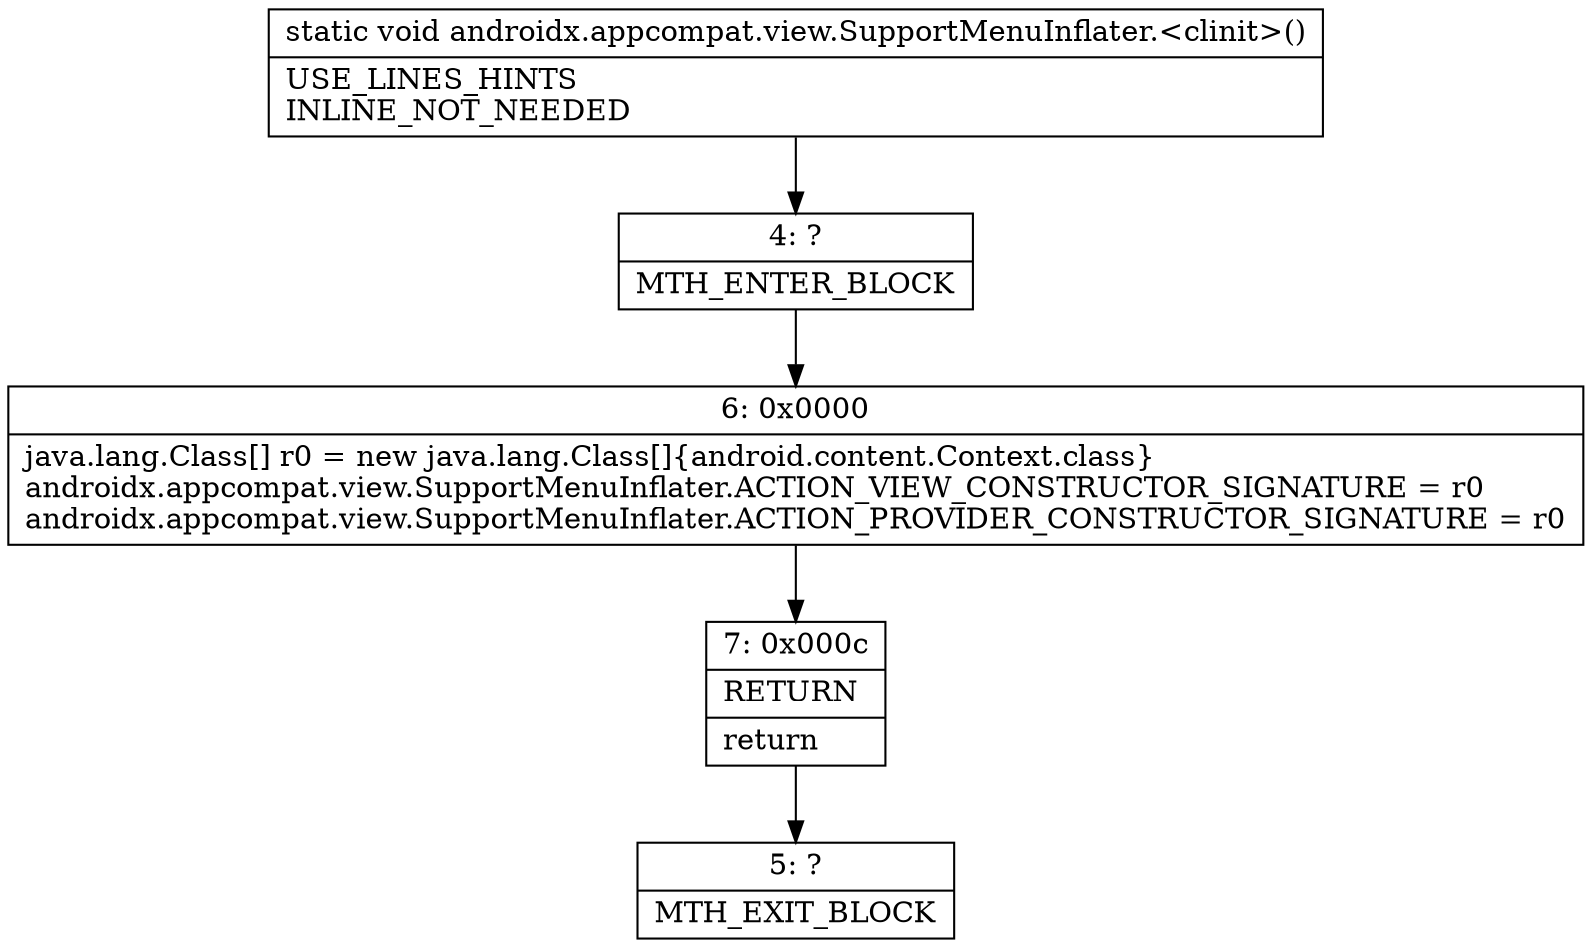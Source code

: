 digraph "CFG forandroidx.appcompat.view.SupportMenuInflater.\<clinit\>()V" {
Node_4 [shape=record,label="{4\:\ ?|MTH_ENTER_BLOCK\l}"];
Node_6 [shape=record,label="{6\:\ 0x0000|java.lang.Class[] r0 = new java.lang.Class[]\{android.content.Context.class\}\landroidx.appcompat.view.SupportMenuInflater.ACTION_VIEW_CONSTRUCTOR_SIGNATURE = r0\landroidx.appcompat.view.SupportMenuInflater.ACTION_PROVIDER_CONSTRUCTOR_SIGNATURE = r0\l}"];
Node_7 [shape=record,label="{7\:\ 0x000c|RETURN\l|return\l}"];
Node_5 [shape=record,label="{5\:\ ?|MTH_EXIT_BLOCK\l}"];
MethodNode[shape=record,label="{static void androidx.appcompat.view.SupportMenuInflater.\<clinit\>()  | USE_LINES_HINTS\lINLINE_NOT_NEEDED\l}"];
MethodNode -> Node_4;Node_4 -> Node_6;
Node_6 -> Node_7;
Node_7 -> Node_5;
}

